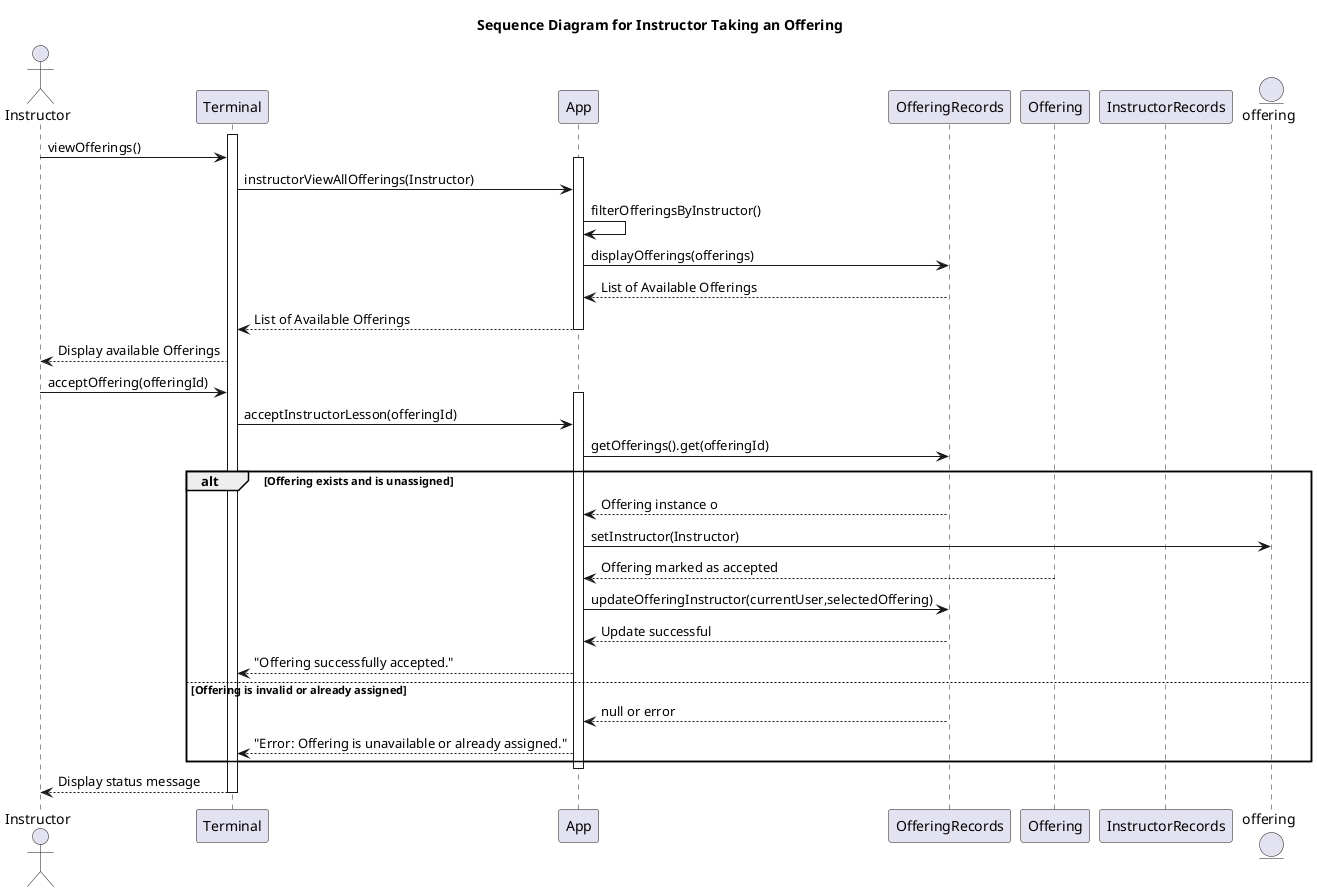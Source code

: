 @startuml Sequence Diagram for Instructor Taking an Offering
title Sequence Diagram for Instructor Taking an Offering

actor Instructor
participant Terminal
participant App
participant OfferingRecords
participant Offering
participant InstructorRecords
entity offering
activate Terminal

Instructor -> Terminal: viewOfferings()
activate App
Terminal -> App: instructorViewAllOfferings(Instructor)

App -> App: filterOfferingsByInstructor()
App -> OfferingRecords: displayOfferings(offerings)
OfferingRecords --> App: List of Available Offerings
App --> Terminal: List of Available Offerings
deactivate App
Terminal --> Instructor: Display available Offerings

Instructor -> Terminal: acceptOffering(offeringId)
activate App
Terminal -> App: acceptInstructorLesson(offeringId)

App -> OfferingRecords: getOfferings().get(offeringId)
alt Offering exists and is unassigned
    OfferingRecords --> App: Offering instance o
    App -> offering:setInstructor(Instructor)
    Offering --> App: Offering marked as accepted
    App -> OfferingRecords: updateOfferingInstructor(currentUser,selectedOffering)
    OfferingRecords --> App: Update successful
    App --> Terminal: "Offering successfully accepted."
else Offering is invalid or already assigned
    OfferingRecords --> App: null or error
    App --> Terminal: "Error: Offering is unavailable or already assigned."
end

deactivate App
Terminal --> Instructor: Display status message

deactivate Terminal
@enduml

